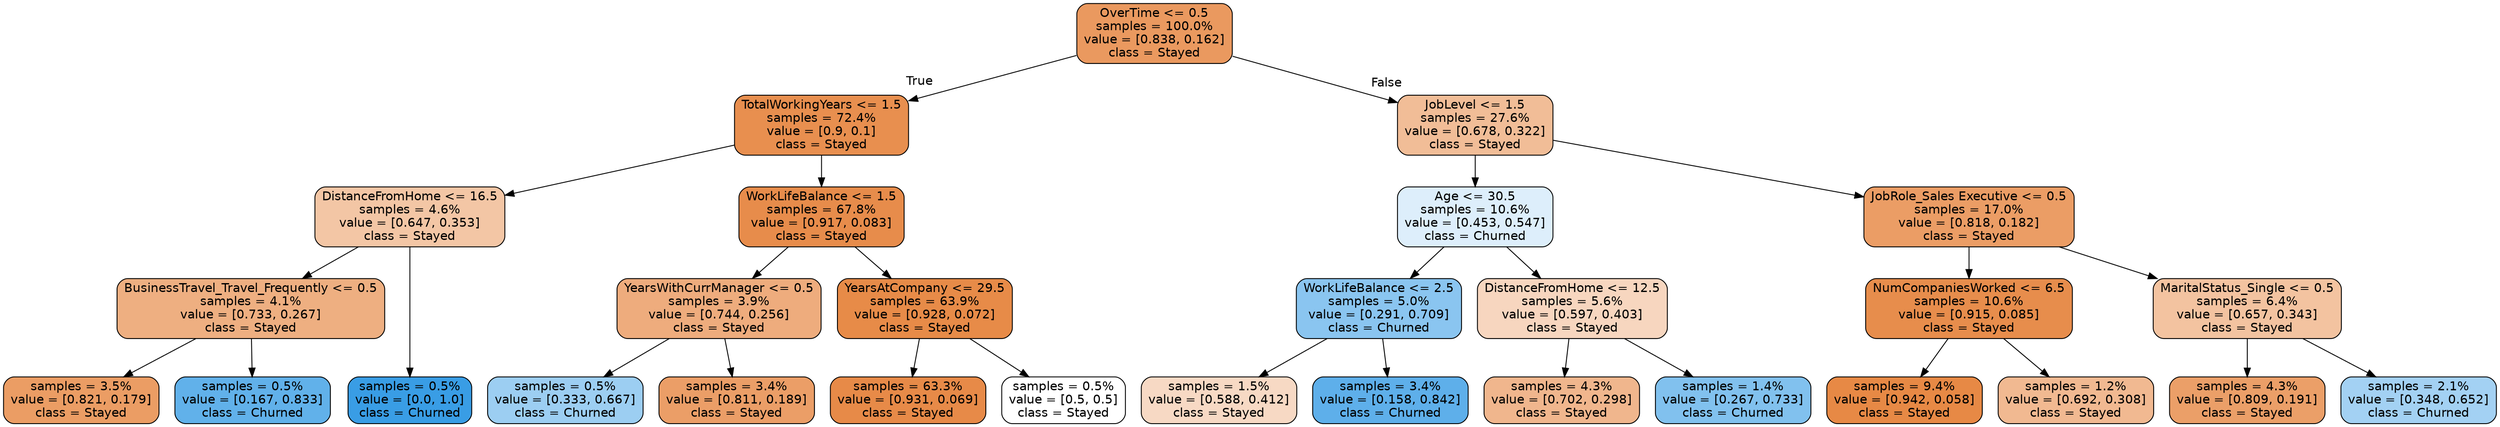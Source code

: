 digraph Tree {
node [shape=box, style="filled, rounded", color="black", fontname=helvetica] ;
graph [ranksep=equally, splines=polyline] ;
edge [fontname=helvetica] ;
0 [label="OverTime <= 0.5\nsamples = 100.0%\nvalue = [0.838, 0.162]\nclass = Stayed", fillcolor="#ea995f"] ;
1 [label="TotalWorkingYears <= 1.5\nsamples = 72.4%\nvalue = [0.9, 0.1]\nclass = Stayed", fillcolor="#e88f4f"] ;
0 -> 1 [labeldistance=2.5, labelangle=45, headlabel="True"] ;
2 [label="DistanceFromHome <= 16.5\nsamples = 4.6%\nvalue = [0.647, 0.353]\nclass = Stayed", fillcolor="#f3c6a5"] ;
1 -> 2 ;
3 [label="BusinessTravel_Travel_Frequently <= 0.5\nsamples = 4.1%\nvalue = [0.733, 0.267]\nclass = Stayed", fillcolor="#eeaf81"] ;
2 -> 3 ;
4 [label="samples = 3.5%\nvalue = [0.821, 0.179]\nclass = Stayed", fillcolor="#eb9d64"] ;
3 -> 4 ;
5 [label="samples = 0.5%\nvalue = [0.167, 0.833]\nclass = Churned", fillcolor="#61b1ea"] ;
3 -> 5 ;
6 [label="samples = 0.5%\nvalue = [0.0, 1.0]\nclass = Churned", fillcolor="#399de5"] ;
2 -> 6 ;
7 [label="WorkLifeBalance <= 1.5\nsamples = 67.8%\nvalue = [0.917, 0.083]\nclass = Stayed", fillcolor="#e78c4b"] ;
1 -> 7 ;
8 [label="YearsWithCurrManager <= 0.5\nsamples = 3.9%\nvalue = [0.744, 0.256]\nclass = Stayed", fillcolor="#eeac7d"] ;
7 -> 8 ;
9 [label="samples = 0.5%\nvalue = [0.333, 0.667]\nclass = Churned", fillcolor="#9ccef2"] ;
8 -> 9 ;
10 [label="samples = 3.4%\nvalue = [0.811, 0.189]\nclass = Stayed", fillcolor="#eb9e67"] ;
8 -> 10 ;
11 [label="YearsAtCompany <= 29.5\nsamples = 63.9%\nvalue = [0.928, 0.072]\nclass = Stayed", fillcolor="#e78b48"] ;
7 -> 11 ;
12 [label="samples = 63.3%\nvalue = [0.931, 0.069]\nclass = Stayed", fillcolor="#e78a48"] ;
11 -> 12 ;
13 [label="samples = 0.5%\nvalue = [0.5, 0.5]\nclass = Stayed", fillcolor="#ffffff"] ;
11 -> 13 ;
14 [label="JobLevel <= 1.5\nsamples = 27.6%\nvalue = [0.678, 0.322]\nclass = Stayed", fillcolor="#f1bd97"] ;
0 -> 14 [labeldistance=2.5, labelangle=-45, headlabel="False"] ;
15 [label="Age <= 30.5\nsamples = 10.6%\nvalue = [0.453, 0.547]\nclass = Churned", fillcolor="#ddeefb"] ;
14 -> 15 ;
16 [label="WorkLifeBalance <= 2.5\nsamples = 5.0%\nvalue = [0.291, 0.709]\nclass = Churned", fillcolor="#8ac5f0"] ;
15 -> 16 ;
17 [label="samples = 1.5%\nvalue = [0.588, 0.412]\nclass = Stayed", fillcolor="#f7d9c4"] ;
16 -> 17 ;
18 [label="samples = 3.4%\nvalue = [0.158, 0.842]\nclass = Churned", fillcolor="#5eafea"] ;
16 -> 18 ;
19 [label="DistanceFromHome <= 12.5\nsamples = 5.6%\nvalue = [0.597, 0.403]\nclass = Stayed", fillcolor="#f7d6bf"] ;
15 -> 19 ;
20 [label="samples = 4.3%\nvalue = [0.702, 0.298]\nclass = Stayed", fillcolor="#f0b68d"] ;
19 -> 20 ;
21 [label="samples = 1.4%\nvalue = [0.267, 0.733]\nclass = Churned", fillcolor="#81c1ee"] ;
19 -> 21 ;
22 [label="JobRole_Sales Executive <= 0.5\nsamples = 17.0%\nvalue = [0.818, 0.182]\nclass = Stayed", fillcolor="#eb9d65"] ;
14 -> 22 ;
23 [label="NumCompaniesWorked <= 6.5\nsamples = 10.6%\nvalue = [0.915, 0.085]\nclass = Stayed", fillcolor="#e78d4c"] ;
22 -> 23 ;
24 [label="samples = 9.4%\nvalue = [0.942, 0.058]\nclass = Stayed", fillcolor="#e78945"] ;
23 -> 24 ;
25 [label="samples = 1.2%\nvalue = [0.692, 0.308]\nclass = Stayed", fillcolor="#f1b991"] ;
23 -> 25 ;
26 [label="MaritalStatus_Single <= 0.5\nsamples = 6.4%\nvalue = [0.657, 0.343]\nclass = Stayed", fillcolor="#f3c3a0"] ;
22 -> 26 ;
27 [label="samples = 4.3%\nvalue = [0.809, 0.191]\nclass = Stayed", fillcolor="#eb9f68"] ;
26 -> 27 ;
28 [label="samples = 2.1%\nvalue = [0.348, 0.652]\nclass = Churned", fillcolor="#a3d1f3"] ;
26 -> 28 ;
{rank=same ; 0} ;
{rank=same ; 1; 14} ;
{rank=same ; 2; 7; 15; 22} ;
{rank=same ; 3; 8; 11; 16; 19; 23; 26} ;
{rank=same ; 4; 5; 6; 9; 10; 12; 13; 17; 18; 20; 21; 24; 25; 27; 28} ;
}